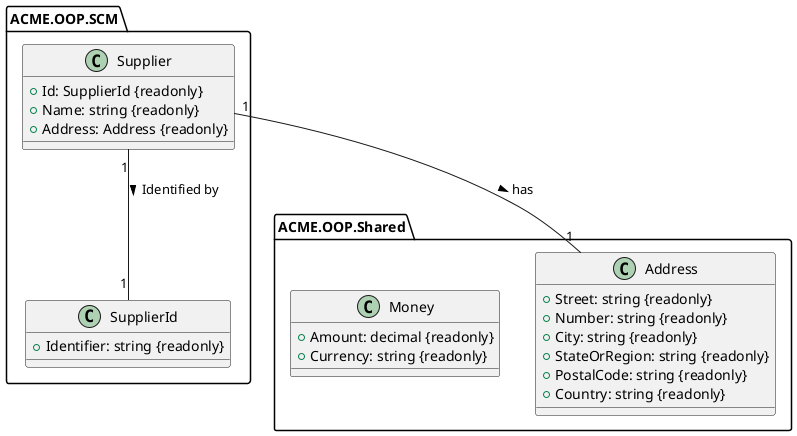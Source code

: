 @startuml
package "ACME.OOP.Shared" as Shared {
class "Address" as Address{
        +Street: string {readonly}
        +Number: string {readonly}
        +City: string {readonly}
        +StateOrRegion: string {readonly}
        +PostalCode: string {readonly}
        +Country: string {readonly}        
    }
    
    class "Money" as Money{
        +Amount: decimal {readonly}
        +Currency: string {readonly}
    }
}
package "ACME.OOP.SCM" as SCM{
    class "SupplierId" as SupplierId{
        +Identifier: string {readonly}
    }
    class "Supplier" as Supplier{
        +Id: SupplierId {readonly}
        +Name: string {readonly}
        +Address: Address {readonly}
    }
    Supplier "1" -- "1" Address : has >
    Supplier "1" -- "1" SupplierId : Identified by >
    
}

@enduml